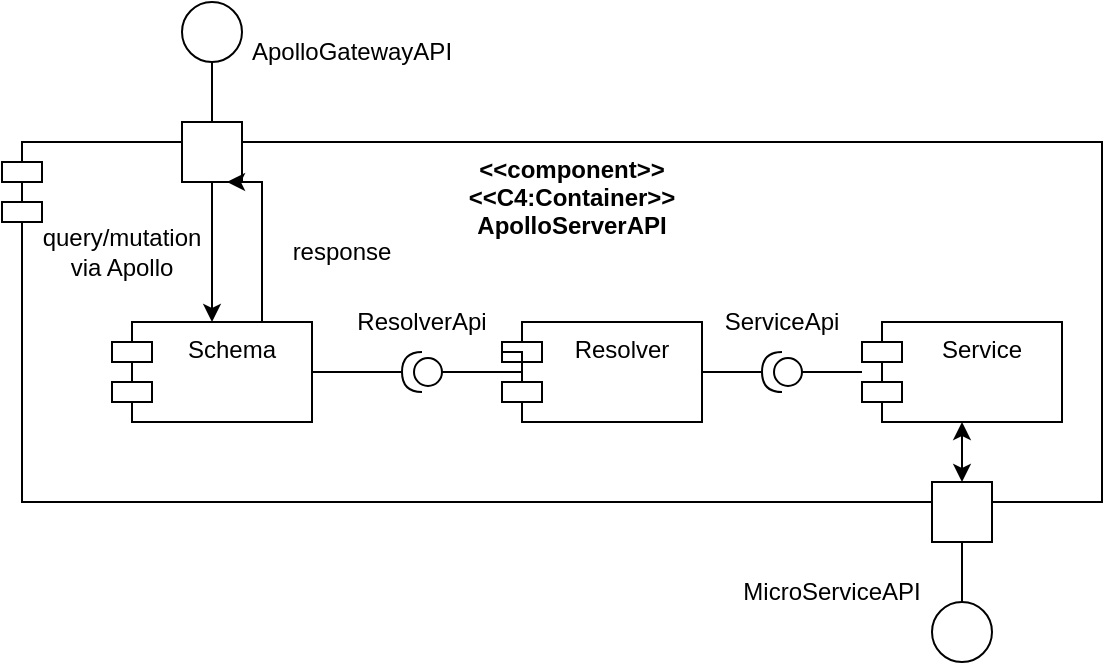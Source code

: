 <mxfile version="20.5.3" type="device"><diagram name="Page-1" id="5f0bae14-7c28-e335-631c-24af17079c00"><mxGraphModel dx="1422" dy="786" grid="1" gridSize="10" guides="1" tooltips="1" connect="1" arrows="1" fold="1" page="1" pageScale="1" pageWidth="1100" pageHeight="850" background="none" math="0" shadow="0"><root><mxCell id="0"/><mxCell id="1" parent="0"/><mxCell id="WNKyaxyqoSJWJp9eHwCv-1" value="&lt;&lt;component&gt;&gt;&#10;&lt;&lt;C4:Container&gt;&gt;&#10;ApolloServerAPI" style="shape=module;align=left;spacingLeft=20;align=center;verticalAlign=top;fontStyle=1" parent="1" vertex="1"><mxGeometry x="1040" y="370" width="550" height="180" as="geometry"/></mxCell><mxCell id="WNKyaxyqoSJWJp9eHwCv-3" style="edgeStyle=orthogonalEdgeStyle;rounded=0;orthogonalLoop=1;jettySize=auto;html=1;exitX=1;exitY=0.5;exitDx=0;exitDy=0;entryX=1;entryY=0.5;entryDx=0;entryDy=0;entryPerimeter=0;endArrow=none;endFill=0;" parent="1" source="WNKyaxyqoSJWJp9eHwCv-5" target="WNKyaxyqoSJWJp9eHwCv-15" edge="1"><mxGeometry relative="1" as="geometry"/></mxCell><mxCell id="WNKyaxyqoSJWJp9eHwCv-4" style="edgeStyle=orthogonalEdgeStyle;rounded=0;orthogonalLoop=1;jettySize=auto;html=1;exitX=0.5;exitY=0;exitDx=0;exitDy=0;entryX=0.5;entryY=1;entryDx=0;entryDy=0;endArrow=none;endFill=0;startArrow=classic;startFill=1;" parent="1" source="WNKyaxyqoSJWJp9eHwCv-5" target="WNKyaxyqoSJWJp9eHwCv-22" edge="1"><mxGeometry relative="1" as="geometry"><Array as="points"><mxPoint x="1145" y="430"/></Array></mxGeometry></mxCell><mxCell id="WNKyaxyqoSJWJp9eHwCv-5" value="Schema" style="shape=module;align=left;spacingLeft=20;align=center;verticalAlign=top;" parent="1" vertex="1"><mxGeometry x="1095" y="460" width="100" height="50" as="geometry"/></mxCell><mxCell id="p3Mp9KOEwtinov8NvXHl-6" value="" style="edgeStyle=orthogonalEdgeStyle;rounded=0;orthogonalLoop=1;jettySize=auto;html=1;endArrow=none;endFill=0;" edge="1" parent="1" source="WNKyaxyqoSJWJp9eHwCv-6" target="p3Mp9KOEwtinov8NvXHl-4"><mxGeometry relative="1" as="geometry"/></mxCell><mxCell id="WNKyaxyqoSJWJp9eHwCv-6" value="Resolver" style="shape=module;align=left;spacingLeft=20;align=center;verticalAlign=top;" parent="1" vertex="1"><mxGeometry x="1290" y="460" width="100" height="50" as="geometry"/></mxCell><mxCell id="WNKyaxyqoSJWJp9eHwCv-14" style="edgeStyle=orthogonalEdgeStyle;rounded=0;orthogonalLoop=1;jettySize=auto;html=1;exitX=0;exitY=0.5;exitDx=0;exitDy=0;exitPerimeter=0;entryX=0;entryY=0;entryDx=0;entryDy=15;entryPerimeter=0;endArrow=none;endFill=0;" parent="1" source="WNKyaxyqoSJWJp9eHwCv-15" target="WNKyaxyqoSJWJp9eHwCv-6" edge="1"><mxGeometry relative="1" as="geometry"><Array as="points"><mxPoint x="1300" y="485"/></Array></mxGeometry></mxCell><mxCell id="WNKyaxyqoSJWJp9eHwCv-15" value="" style="shape=providedRequiredInterface;html=1;verticalLabelPosition=bottom;sketch=0;direction=west;" parent="1" vertex="1"><mxGeometry x="1240" y="475" width="20" height="20" as="geometry"/></mxCell><mxCell id="WNKyaxyqoSJWJp9eHwCv-18" value="ResolverApi" style="text;html=1;strokeColor=none;fillColor=none;align=center;verticalAlign=middle;whiteSpace=wrap;rounded=0;" parent="1" vertex="1"><mxGeometry x="1220" y="445" width="60" height="30" as="geometry"/></mxCell><mxCell id="WNKyaxyqoSJWJp9eHwCv-21" value="" style="edgeStyle=orthogonalEdgeStyle;rounded=0;orthogonalLoop=1;jettySize=auto;html=1;endArrow=none;endFill=0;" parent="1" source="WNKyaxyqoSJWJp9eHwCv-22" target="WNKyaxyqoSJWJp9eHwCv-24" edge="1"><mxGeometry relative="1" as="geometry"/></mxCell><mxCell id="WNKyaxyqoSJWJp9eHwCv-22" value="" style="whiteSpace=wrap;html=1;aspect=fixed;" parent="1" vertex="1"><mxGeometry x="1130" y="360" width="30" height="30" as="geometry"/></mxCell><mxCell id="WNKyaxyqoSJWJp9eHwCv-31" style="edgeStyle=orthogonalEdgeStyle;rounded=0;orthogonalLoop=1;jettySize=auto;html=1;exitX=0.5;exitY=0;exitDx=0;exitDy=0;entryX=0.5;entryY=1;entryDx=0;entryDy=0;endArrow=classic;endFill=1;startArrow=classic;startFill=1;" parent="1" source="WNKyaxyqoSJWJp9eHwCv-23" target="p3Mp9KOEwtinov8NvXHl-1" edge="1"><mxGeometry relative="1" as="geometry"/></mxCell><mxCell id="WNKyaxyqoSJWJp9eHwCv-23" value="" style="whiteSpace=wrap;html=1;aspect=fixed;" parent="1" vertex="1"><mxGeometry x="1505" y="540" width="30" height="30" as="geometry"/></mxCell><mxCell id="WNKyaxyqoSJWJp9eHwCv-24" value="" style="ellipse;whiteSpace=wrap;html=1;aspect=fixed;" parent="1" vertex="1"><mxGeometry x="1130" y="300" width="30" height="30" as="geometry"/></mxCell><mxCell id="WNKyaxyqoSJWJp9eHwCv-25" value="" style="edgeStyle=orthogonalEdgeStyle;rounded=0;orthogonalLoop=1;jettySize=auto;html=1;endArrow=none;endFill=0;" parent="1" source="WNKyaxyqoSJWJp9eHwCv-26" target="WNKyaxyqoSJWJp9eHwCv-23" edge="1"><mxGeometry relative="1" as="geometry"/></mxCell><mxCell id="WNKyaxyqoSJWJp9eHwCv-26" value="" style="ellipse;whiteSpace=wrap;html=1;aspect=fixed;" parent="1" vertex="1"><mxGeometry x="1505" y="600" width="30" height="30" as="geometry"/></mxCell><mxCell id="WNKyaxyqoSJWJp9eHwCv-27" value="ApolloGatewayAPI" style="text;html=1;strokeColor=none;fillColor=none;align=center;verticalAlign=middle;whiteSpace=wrap;rounded=0;" parent="1" vertex="1"><mxGeometry x="1175" y="310" width="80" height="30" as="geometry"/></mxCell><mxCell id="WNKyaxyqoSJWJp9eHwCv-28" value="MicroServiceAPI" style="text;html=1;strokeColor=none;fillColor=none;align=center;verticalAlign=middle;whiteSpace=wrap;rounded=0;" parent="1" vertex="1"><mxGeometry x="1350" y="580" width="210" height="30" as="geometry"/></mxCell><mxCell id="WNKyaxyqoSJWJp9eHwCv-29" value="query/mutation via Apollo" style="text;html=1;strokeColor=none;fillColor=none;align=center;verticalAlign=middle;whiteSpace=wrap;rounded=0;" parent="1" vertex="1"><mxGeometry x="1070" y="410" width="60" height="30" as="geometry"/></mxCell><mxCell id="p3Mp9KOEwtinov8NvXHl-1" value="Service" style="shape=module;align=left;spacingLeft=20;align=center;verticalAlign=top;" vertex="1" parent="1"><mxGeometry x="1470" y="460" width="100" height="50" as="geometry"/></mxCell><mxCell id="p3Mp9KOEwtinov8NvXHl-2" style="edgeStyle=orthogonalEdgeStyle;rounded=0;orthogonalLoop=1;jettySize=auto;html=1;exitX=0.75;exitY=0;exitDx=0;exitDy=0;entryX=0.75;entryY=1;entryDx=0;entryDy=0;endArrow=classic;endFill=1;" edge="1" parent="1" source="WNKyaxyqoSJWJp9eHwCv-5" target="WNKyaxyqoSJWJp9eHwCv-22"><mxGeometry relative="1" as="geometry"><Array as="points"><mxPoint x="1170" y="390"/></Array><mxPoint x="1155" y="470" as="sourcePoint"/><mxPoint x="1155" y="400" as="targetPoint"/></mxGeometry></mxCell><mxCell id="p3Mp9KOEwtinov8NvXHl-3" value="response" style="text;html=1;strokeColor=none;fillColor=none;align=center;verticalAlign=middle;whiteSpace=wrap;rounded=0;" vertex="1" parent="1"><mxGeometry x="1180" y="410" width="60" height="30" as="geometry"/></mxCell><mxCell id="p3Mp9KOEwtinov8NvXHl-7" value="" style="edgeStyle=orthogonalEdgeStyle;rounded=0;orthogonalLoop=1;jettySize=auto;html=1;endArrow=none;endFill=0;" edge="1" parent="1" source="p3Mp9KOEwtinov8NvXHl-4" target="p3Mp9KOEwtinov8NvXHl-1"><mxGeometry relative="1" as="geometry"/></mxCell><mxCell id="p3Mp9KOEwtinov8NvXHl-4" value="" style="shape=providedRequiredInterface;html=1;verticalLabelPosition=bottom;sketch=0;direction=west;" vertex="1" parent="1"><mxGeometry x="1420" y="475" width="20" height="20" as="geometry"/></mxCell><mxCell id="p3Mp9KOEwtinov8NvXHl-5" style="edgeStyle=orthogonalEdgeStyle;rounded=0;orthogonalLoop=1;jettySize=auto;html=1;exitX=0.5;exitY=1;exitDx=0;exitDy=0;" edge="1" parent="1" source="p3Mp9KOEwtinov8NvXHl-1" target="p3Mp9KOEwtinov8NvXHl-1"><mxGeometry relative="1" as="geometry"/></mxCell><mxCell id="p3Mp9KOEwtinov8NvXHl-8" value="ServiceApi" style="text;html=1;strokeColor=none;fillColor=none;align=center;verticalAlign=middle;whiteSpace=wrap;rounded=0;" vertex="1" parent="1"><mxGeometry x="1400" y="445" width="60" height="30" as="geometry"/></mxCell></root></mxGraphModel></diagram></mxfile>